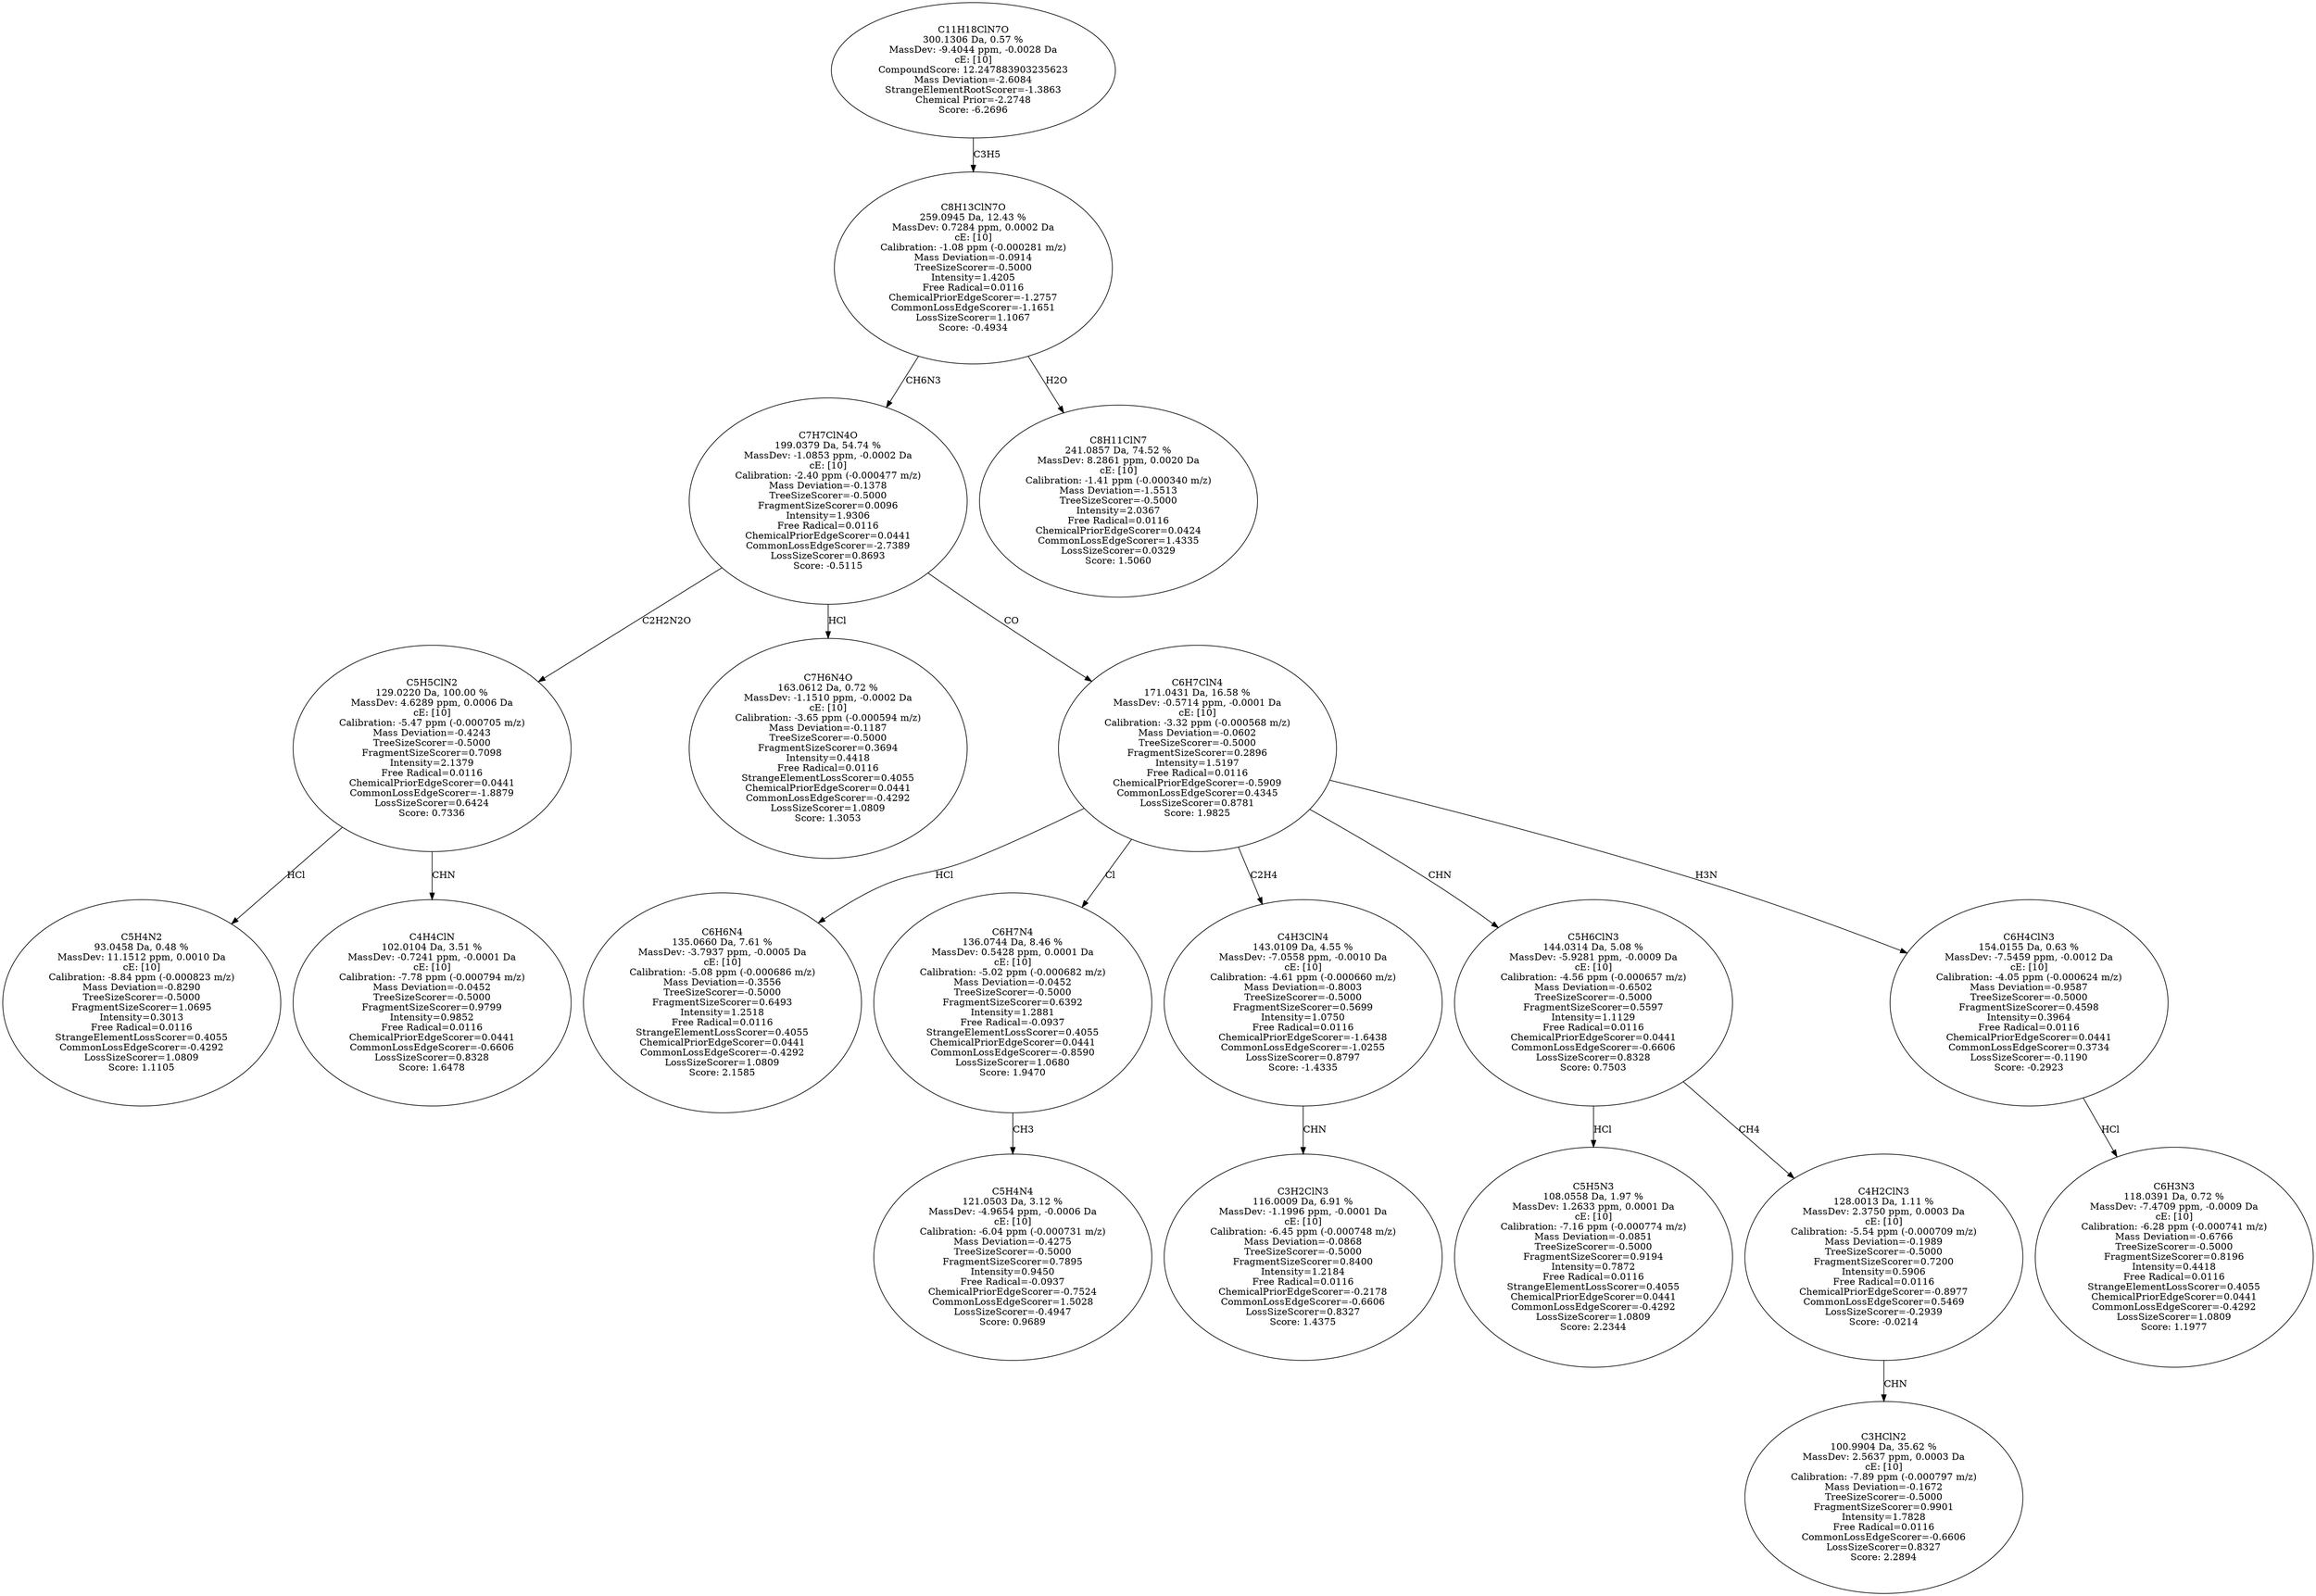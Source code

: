 strict digraph {
v1 [label="C5H4N2\n93.0458 Da, 0.48 %\nMassDev: 11.1512 ppm, 0.0010 Da\ncE: [10]\nCalibration: -8.84 ppm (-0.000823 m/z)\nMass Deviation=-0.8290\nTreeSizeScorer=-0.5000\nFragmentSizeScorer=1.0695\nIntensity=0.3013\nFree Radical=0.0116\nStrangeElementLossScorer=0.4055\nCommonLossEdgeScorer=-0.4292\nLossSizeScorer=1.0809\nScore: 1.1105"];
v2 [label="C4H4ClN\n102.0104 Da, 3.51 %\nMassDev: -0.7241 ppm, -0.0001 Da\ncE: [10]\nCalibration: -7.78 ppm (-0.000794 m/z)\nMass Deviation=-0.0452\nTreeSizeScorer=-0.5000\nFragmentSizeScorer=0.9799\nIntensity=0.9852\nFree Radical=0.0116\nChemicalPriorEdgeScorer=0.0441\nCommonLossEdgeScorer=-0.6606\nLossSizeScorer=0.8328\nScore: 1.6478"];
v3 [label="C5H5ClN2\n129.0220 Da, 100.00 %\nMassDev: 4.6289 ppm, 0.0006 Da\ncE: [10]\nCalibration: -5.47 ppm (-0.000705 m/z)\nMass Deviation=-0.4243\nTreeSizeScorer=-0.5000\nFragmentSizeScorer=0.7098\nIntensity=2.1379\nFree Radical=0.0116\nChemicalPriorEdgeScorer=0.0441\nCommonLossEdgeScorer=-1.8879\nLossSizeScorer=0.6424\nScore: 0.7336"];
v4 [label="C7H6N4O\n163.0612 Da, 0.72 %\nMassDev: -1.1510 ppm, -0.0002 Da\ncE: [10]\nCalibration: -3.65 ppm (-0.000594 m/z)\nMass Deviation=-0.1187\nTreeSizeScorer=-0.5000\nFragmentSizeScorer=0.3694\nIntensity=0.4418\nFree Radical=0.0116\nStrangeElementLossScorer=0.4055\nChemicalPriorEdgeScorer=0.0441\nCommonLossEdgeScorer=-0.4292\nLossSizeScorer=1.0809\nScore: 1.3053"];
v5 [label="C6H6N4\n135.0660 Da, 7.61 %\nMassDev: -3.7937 ppm, -0.0005 Da\ncE: [10]\nCalibration: -5.08 ppm (-0.000686 m/z)\nMass Deviation=-0.3556\nTreeSizeScorer=-0.5000\nFragmentSizeScorer=0.6493\nIntensity=1.2518\nFree Radical=0.0116\nStrangeElementLossScorer=0.4055\nChemicalPriorEdgeScorer=0.0441\nCommonLossEdgeScorer=-0.4292\nLossSizeScorer=1.0809\nScore: 2.1585"];
v6 [label="C5H4N4\n121.0503 Da, 3.12 %\nMassDev: -4.9654 ppm, -0.0006 Da\ncE: [10]\nCalibration: -6.04 ppm (-0.000731 m/z)\nMass Deviation=-0.4275\nTreeSizeScorer=-0.5000\nFragmentSizeScorer=0.7895\nIntensity=0.9450\nFree Radical=-0.0937\nChemicalPriorEdgeScorer=-0.7524\nCommonLossEdgeScorer=1.5028\nLossSizeScorer=-0.4947\nScore: 0.9689"];
v7 [label="C6H7N4\n136.0744 Da, 8.46 %\nMassDev: 0.5428 ppm, 0.0001 Da\ncE: [10]\nCalibration: -5.02 ppm (-0.000682 m/z)\nMass Deviation=-0.0452\nTreeSizeScorer=-0.5000\nFragmentSizeScorer=0.6392\nIntensity=1.2881\nFree Radical=-0.0937\nStrangeElementLossScorer=0.4055\nChemicalPriorEdgeScorer=0.0441\nCommonLossEdgeScorer=-0.8590\nLossSizeScorer=1.0680\nScore: 1.9470"];
v8 [label="C3H2ClN3\n116.0009 Da, 6.91 %\nMassDev: -1.1996 ppm, -0.0001 Da\ncE: [10]\nCalibration: -6.45 ppm (-0.000748 m/z)\nMass Deviation=-0.0868\nTreeSizeScorer=-0.5000\nFragmentSizeScorer=0.8400\nIntensity=1.2184\nFree Radical=0.0116\nChemicalPriorEdgeScorer=-0.2178\nCommonLossEdgeScorer=-0.6606\nLossSizeScorer=0.8327\nScore: 1.4375"];
v9 [label="C4H3ClN4\n143.0109 Da, 4.55 %\nMassDev: -7.0558 ppm, -0.0010 Da\ncE: [10]\nCalibration: -4.61 ppm (-0.000660 m/z)\nMass Deviation=-0.8003\nTreeSizeScorer=-0.5000\nFragmentSizeScorer=0.5699\nIntensity=1.0750\nFree Radical=0.0116\nChemicalPriorEdgeScorer=-1.6438\nCommonLossEdgeScorer=-1.0255\nLossSizeScorer=0.8797\nScore: -1.4335"];
v10 [label="C5H5N3\n108.0558 Da, 1.97 %\nMassDev: 1.2633 ppm, 0.0001 Da\ncE: [10]\nCalibration: -7.16 ppm (-0.000774 m/z)\nMass Deviation=-0.0851\nTreeSizeScorer=-0.5000\nFragmentSizeScorer=0.9194\nIntensity=0.7872\nFree Radical=0.0116\nStrangeElementLossScorer=0.4055\nChemicalPriorEdgeScorer=0.0441\nCommonLossEdgeScorer=-0.4292\nLossSizeScorer=1.0809\nScore: 2.2344"];
v11 [label="C3HClN2\n100.9904 Da, 35.62 %\nMassDev: 2.5637 ppm, 0.0003 Da\ncE: [10]\nCalibration: -7.89 ppm (-0.000797 m/z)\nMass Deviation=-0.1672\nTreeSizeScorer=-0.5000\nFragmentSizeScorer=0.9901\nIntensity=1.7828\nFree Radical=0.0116\nCommonLossEdgeScorer=-0.6606\nLossSizeScorer=0.8327\nScore: 2.2894"];
v12 [label="C4H2ClN3\n128.0013 Da, 1.11 %\nMassDev: 2.3750 ppm, 0.0003 Da\ncE: [10]\nCalibration: -5.54 ppm (-0.000709 m/z)\nMass Deviation=-0.1989\nTreeSizeScorer=-0.5000\nFragmentSizeScorer=0.7200\nIntensity=0.5906\nFree Radical=0.0116\nChemicalPriorEdgeScorer=-0.8977\nCommonLossEdgeScorer=0.5469\nLossSizeScorer=-0.2939\nScore: -0.0214"];
v13 [label="C5H6ClN3\n144.0314 Da, 5.08 %\nMassDev: -5.9281 ppm, -0.0009 Da\ncE: [10]\nCalibration: -4.56 ppm (-0.000657 m/z)\nMass Deviation=-0.6502\nTreeSizeScorer=-0.5000\nFragmentSizeScorer=0.5597\nIntensity=1.1129\nFree Radical=0.0116\nChemicalPriorEdgeScorer=0.0441\nCommonLossEdgeScorer=-0.6606\nLossSizeScorer=0.8328\nScore: 0.7503"];
v14 [label="C6H3N3\n118.0391 Da, 0.72 %\nMassDev: -7.4709 ppm, -0.0009 Da\ncE: [10]\nCalibration: -6.28 ppm (-0.000741 m/z)\nMass Deviation=-0.6766\nTreeSizeScorer=-0.5000\nFragmentSizeScorer=0.8196\nIntensity=0.4418\nFree Radical=0.0116\nStrangeElementLossScorer=0.4055\nChemicalPriorEdgeScorer=0.0441\nCommonLossEdgeScorer=-0.4292\nLossSizeScorer=1.0809\nScore: 1.1977"];
v15 [label="C6H4ClN3\n154.0155 Da, 0.63 %\nMassDev: -7.5459 ppm, -0.0012 Da\ncE: [10]\nCalibration: -4.05 ppm (-0.000624 m/z)\nMass Deviation=-0.9587\nTreeSizeScorer=-0.5000\nFragmentSizeScorer=0.4598\nIntensity=0.3964\nFree Radical=0.0116\nChemicalPriorEdgeScorer=0.0441\nCommonLossEdgeScorer=0.3734\nLossSizeScorer=-0.1190\nScore: -0.2923"];
v16 [label="C6H7ClN4\n171.0431 Da, 16.58 %\nMassDev: -0.5714 ppm, -0.0001 Da\ncE: [10]\nCalibration: -3.32 ppm (-0.000568 m/z)\nMass Deviation=-0.0602\nTreeSizeScorer=-0.5000\nFragmentSizeScorer=0.2896\nIntensity=1.5197\nFree Radical=0.0116\nChemicalPriorEdgeScorer=-0.5909\nCommonLossEdgeScorer=0.4345\nLossSizeScorer=0.8781\nScore: 1.9825"];
v17 [label="C7H7ClN4O\n199.0379 Da, 54.74 %\nMassDev: -1.0853 ppm, -0.0002 Da\ncE: [10]\nCalibration: -2.40 ppm (-0.000477 m/z)\nMass Deviation=-0.1378\nTreeSizeScorer=-0.5000\nFragmentSizeScorer=0.0096\nIntensity=1.9306\nFree Radical=0.0116\nChemicalPriorEdgeScorer=0.0441\nCommonLossEdgeScorer=-2.7389\nLossSizeScorer=0.8693\nScore: -0.5115"];
v18 [label="C8H11ClN7\n241.0857 Da, 74.52 %\nMassDev: 8.2861 ppm, 0.0020 Da\ncE: [10]\nCalibration: -1.41 ppm (-0.000340 m/z)\nMass Deviation=-1.5513\nTreeSizeScorer=-0.5000\nIntensity=2.0367\nFree Radical=0.0116\nChemicalPriorEdgeScorer=0.0424\nCommonLossEdgeScorer=1.4335\nLossSizeScorer=0.0329\nScore: 1.5060"];
v19 [label="C8H13ClN7O\n259.0945 Da, 12.43 %\nMassDev: 0.7284 ppm, 0.0002 Da\ncE: [10]\nCalibration: -1.08 ppm (-0.000281 m/z)\nMass Deviation=-0.0914\nTreeSizeScorer=-0.5000\nIntensity=1.4205\nFree Radical=0.0116\nChemicalPriorEdgeScorer=-1.2757\nCommonLossEdgeScorer=-1.1651\nLossSizeScorer=1.1067\nScore: -0.4934"];
v20 [label="C11H18ClN7O\n300.1306 Da, 0.57 %\nMassDev: -9.4044 ppm, -0.0028 Da\ncE: [10]\nCompoundScore: 12.247883903235623\nMass Deviation=-2.6084\nStrangeElementRootScorer=-1.3863\nChemical Prior=-2.2748\nScore: -6.2696"];
v3 -> v1 [label="HCl"];
v3 -> v2 [label="CHN"];
v17 -> v3 [label="C2H2N2O"];
v17 -> v4 [label="HCl"];
v16 -> v5 [label="HCl"];
v7 -> v6 [label="CH3"];
v16 -> v7 [label="Cl"];
v9 -> v8 [label="CHN"];
v16 -> v9 [label="C2H4"];
v13 -> v10 [label="HCl"];
v12 -> v11 [label="CHN"];
v13 -> v12 [label="CH4"];
v16 -> v13 [label="CHN"];
v15 -> v14 [label="HCl"];
v16 -> v15 [label="H3N"];
v17 -> v16 [label="CO"];
v19 -> v17 [label="CH6N3"];
v19 -> v18 [label="H2O"];
v20 -> v19 [label="C3H5"];
}